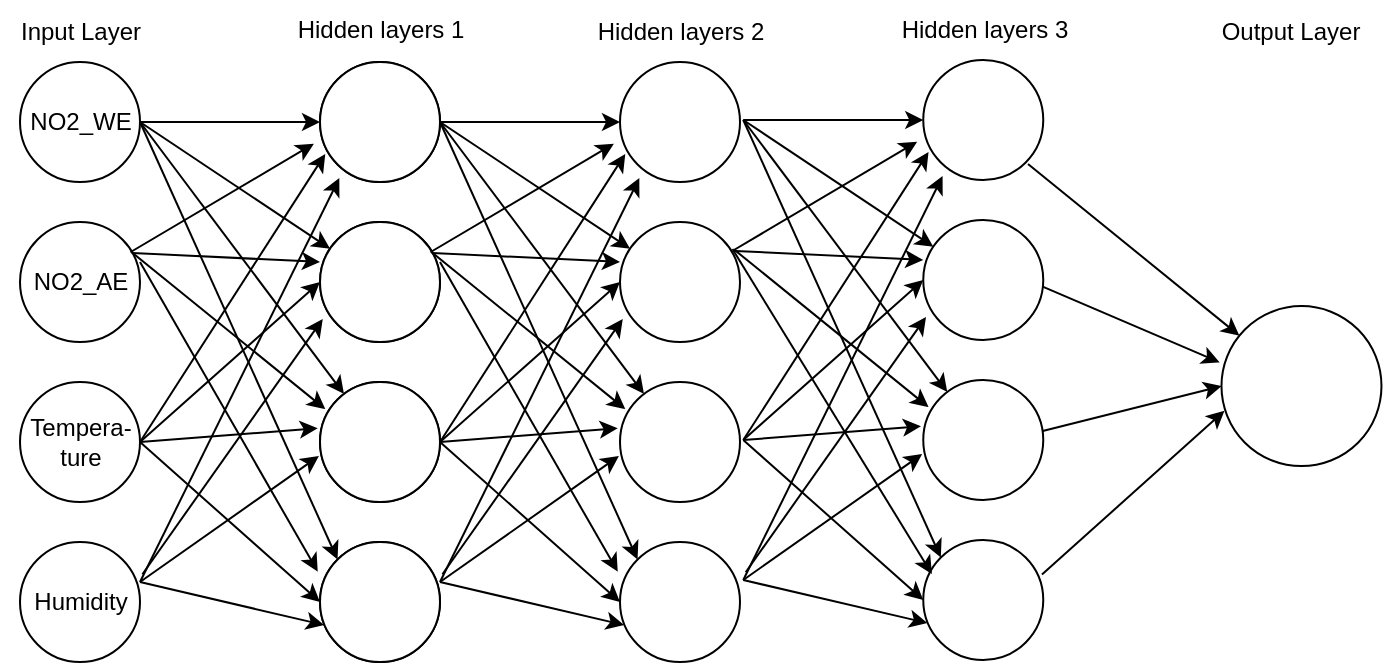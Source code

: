 <mxfile version="20.0.4" type="device"><diagram id="NKH5UgFrV9vjvuUpNSfS" name="Page-1"><mxGraphModel dx="1151" dy="588" grid="1" gridSize="10" guides="1" tooltips="1" connect="1" arrows="1" fold="1" page="1" pageScale="1" pageWidth="850" pageHeight="1100" math="0" shadow="0"><root><mxCell id="0"/><mxCell id="1" parent="0"/><mxCell id="L7srmYi7UEmoupQl8ty5-7" value="" style="ellipse;whiteSpace=wrap;html=1;aspect=fixed;" vertex="1" parent="1"><mxGeometry x="320" y="140" width="60" height="60" as="geometry"/></mxCell><mxCell id="L7srmYi7UEmoupQl8ty5-8" value="" style="ellipse;whiteSpace=wrap;html=1;aspect=fixed;" vertex="1" parent="1"><mxGeometry x="320" y="380" width="60" height="60" as="geometry"/></mxCell><mxCell id="L7srmYi7UEmoupQl8ty5-9" value="" style="ellipse;whiteSpace=wrap;html=1;aspect=fixed;" vertex="1" parent="1"><mxGeometry x="320" y="300" width="60" height="60" as="geometry"/></mxCell><mxCell id="L7srmYi7UEmoupQl8ty5-10" value="" style="ellipse;whiteSpace=wrap;html=1;aspect=fixed;" vertex="1" parent="1"><mxGeometry x="320" y="220" width="60" height="60" as="geometry"/></mxCell><mxCell id="L7srmYi7UEmoupQl8ty5-15" value="" style="ellipse;whiteSpace=wrap;html=1;aspect=fixed;" vertex="1" parent="1"><mxGeometry x="770.74" y="262.05" width="80" height="80" as="geometry"/></mxCell><mxCell id="L7srmYi7UEmoupQl8ty5-38" value="" style="group" vertex="1" connectable="0" parent="1"><mxGeometry x="165" y="140" width="70" height="60" as="geometry"/></mxCell><mxCell id="L7srmYi7UEmoupQl8ty5-1" value="" style="ellipse;whiteSpace=wrap;html=1;aspect=fixed;" vertex="1" parent="L7srmYi7UEmoupQl8ty5-38"><mxGeometry x="5" width="60" height="60" as="geometry"/></mxCell><mxCell id="L7srmYi7UEmoupQl8ty5-16" value="NO2_WE" style="text;html=1;align=center;verticalAlign=middle;resizable=0;points=[];autosize=1;strokeColor=none;fillColor=none;" vertex="1" parent="L7srmYi7UEmoupQl8ty5-38"><mxGeometry y="15" width="70" height="30" as="geometry"/></mxCell><mxCell id="L7srmYi7UEmoupQl8ty5-39" value="" style="group" vertex="1" connectable="0" parent="1"><mxGeometry x="165" y="220" width="70" height="60" as="geometry"/></mxCell><mxCell id="L7srmYi7UEmoupQl8ty5-4" value="" style="ellipse;whiteSpace=wrap;html=1;aspect=fixed;" vertex="1" parent="L7srmYi7UEmoupQl8ty5-39"><mxGeometry x="5" width="60" height="60" as="geometry"/></mxCell><mxCell id="L7srmYi7UEmoupQl8ty5-17" value="NO2_AE" style="text;html=1;align=center;verticalAlign=middle;resizable=0;points=[];autosize=1;strokeColor=none;fillColor=none;" vertex="1" parent="L7srmYi7UEmoupQl8ty5-39"><mxGeometry y="15" width="70" height="30" as="geometry"/></mxCell><mxCell id="L7srmYi7UEmoupQl8ty5-40" value="" style="group" vertex="1" connectable="0" parent="1"><mxGeometry x="165" y="300" width="70" height="60" as="geometry"/></mxCell><mxCell id="L7srmYi7UEmoupQl8ty5-3" value="" style="ellipse;whiteSpace=wrap;html=1;aspect=fixed;" vertex="1" parent="L7srmYi7UEmoupQl8ty5-40"><mxGeometry x="5" width="60" height="60" as="geometry"/></mxCell><mxCell id="L7srmYi7UEmoupQl8ty5-18" value="Tempera-&lt;br&gt;ture" style="text;html=1;align=center;verticalAlign=middle;resizable=0;points=[];autosize=1;strokeColor=none;fillColor=none;" vertex="1" parent="L7srmYi7UEmoupQl8ty5-40"><mxGeometry y="10" width="70" height="40" as="geometry"/></mxCell><mxCell id="L7srmYi7UEmoupQl8ty5-41" value="" style="group" vertex="1" connectable="0" parent="1"><mxGeometry x="165" y="380" width="70" height="60" as="geometry"/></mxCell><mxCell id="L7srmYi7UEmoupQl8ty5-2" value="" style="ellipse;whiteSpace=wrap;html=1;aspect=fixed;" vertex="1" parent="L7srmYi7UEmoupQl8ty5-41"><mxGeometry x="5" width="60" height="60" as="geometry"/></mxCell><mxCell id="L7srmYi7UEmoupQl8ty5-19" value="Humidity" style="text;html=1;align=center;verticalAlign=middle;resizable=0;points=[];autosize=1;strokeColor=none;fillColor=none;" vertex="1" parent="L7srmYi7UEmoupQl8ty5-41"><mxGeometry y="15" width="70" height="30" as="geometry"/></mxCell><mxCell id="L7srmYi7UEmoupQl8ty5-42" value="" style="endArrow=classic;html=1;rounded=0;" edge="1" parent="1" target="L7srmYi7UEmoupQl8ty5-7"><mxGeometry width="50" height="50" relative="1" as="geometry"><mxPoint x="230" y="170" as="sourcePoint"/><mxPoint x="440" y="300" as="targetPoint"/></mxGeometry></mxCell><mxCell id="L7srmYi7UEmoupQl8ty5-43" value="" style="endArrow=classic;html=1;rounded=0;" edge="1" parent="1" target="L7srmYi7UEmoupQl8ty5-10"><mxGeometry width="50" height="50" relative="1" as="geometry"><mxPoint x="230" y="170" as="sourcePoint"/><mxPoint x="440" y="300" as="targetPoint"/></mxGeometry></mxCell><mxCell id="L7srmYi7UEmoupQl8ty5-44" value="" style="endArrow=classic;html=1;rounded=0;" edge="1" parent="1" target="L7srmYi7UEmoupQl8ty5-9"><mxGeometry width="50" height="50" relative="1" as="geometry"><mxPoint x="230" y="170" as="sourcePoint"/><mxPoint x="440" y="300" as="targetPoint"/></mxGeometry></mxCell><mxCell id="L7srmYi7UEmoupQl8ty5-45" value="" style="endArrow=classic;html=1;rounded=0;entryX=0;entryY=0;entryDx=0;entryDy=0;" edge="1" parent="1" target="L7srmYi7UEmoupQl8ty5-8"><mxGeometry width="50" height="50" relative="1" as="geometry"><mxPoint x="230" y="170" as="sourcePoint"/><mxPoint x="440" y="300" as="targetPoint"/></mxGeometry></mxCell><mxCell id="L7srmYi7UEmoupQl8ty5-46" value="" style="endArrow=classic;html=1;rounded=0;entryX=-0.051;entryY=0.681;entryDx=0;entryDy=0;entryPerimeter=0;" edge="1" parent="1" source="L7srmYi7UEmoupQl8ty5-17" target="L7srmYi7UEmoupQl8ty5-7"><mxGeometry width="50" height="50" relative="1" as="geometry"><mxPoint x="390" y="350" as="sourcePoint"/><mxPoint x="440" y="300" as="targetPoint"/></mxGeometry></mxCell><mxCell id="L7srmYi7UEmoupQl8ty5-47" value="" style="endArrow=classic;html=1;rounded=0;exitX=0.873;exitY=0.015;exitDx=0;exitDy=0;exitPerimeter=0;entryX=0;entryY=0.333;entryDx=0;entryDy=0;entryPerimeter=0;" edge="1" parent="1" source="L7srmYi7UEmoupQl8ty5-17" target="L7srmYi7UEmoupQl8ty5-10"><mxGeometry width="50" height="50" relative="1" as="geometry"><mxPoint x="390" y="350" as="sourcePoint"/><mxPoint x="440" y="300" as="targetPoint"/></mxGeometry></mxCell><mxCell id="L7srmYi7UEmoupQl8ty5-48" value="" style="endArrow=classic;html=1;rounded=0;exitX=0.864;exitY=-0.006;exitDx=0;exitDy=0;exitPerimeter=0;entryX=0.044;entryY=0.226;entryDx=0;entryDy=0;entryPerimeter=0;" edge="1" parent="1" source="L7srmYi7UEmoupQl8ty5-17" target="L7srmYi7UEmoupQl8ty5-9"><mxGeometry width="50" height="50" relative="1" as="geometry"><mxPoint x="390" y="350" as="sourcePoint"/><mxPoint x="440" y="300" as="targetPoint"/></mxGeometry></mxCell><mxCell id="L7srmYi7UEmoupQl8ty5-49" value="" style="endArrow=classic;html=1;rounded=0;entryX=-0.019;entryY=0.247;entryDx=0;entryDy=0;entryPerimeter=0;" edge="1" parent="1" target="L7srmYi7UEmoupQl8ty5-8"><mxGeometry width="50" height="50" relative="1" as="geometry"><mxPoint x="230" y="240" as="sourcePoint"/><mxPoint x="440" y="300" as="targetPoint"/></mxGeometry></mxCell><mxCell id="L7srmYi7UEmoupQl8ty5-50" value="" style="endArrow=classic;html=1;rounded=0;entryX=0.044;entryY=0.766;entryDx=0;entryDy=0;entryPerimeter=0;" edge="1" parent="1" target="L7srmYi7UEmoupQl8ty5-7"><mxGeometry width="50" height="50" relative="1" as="geometry"><mxPoint x="230" y="330" as="sourcePoint"/><mxPoint x="450" y="300" as="targetPoint"/></mxGeometry></mxCell><mxCell id="L7srmYi7UEmoupQl8ty5-51" value="" style="endArrow=classic;html=1;rounded=0;entryX=0;entryY=0.5;entryDx=0;entryDy=0;" edge="1" parent="1" target="L7srmYi7UEmoupQl8ty5-10"><mxGeometry width="50" height="50" relative="1" as="geometry"><mxPoint x="230" y="330" as="sourcePoint"/><mxPoint x="450" y="300" as="targetPoint"/></mxGeometry></mxCell><mxCell id="L7srmYi7UEmoupQl8ty5-52" value="" style="endArrow=classic;html=1;rounded=0;entryX=-0.019;entryY=0.385;entryDx=0;entryDy=0;entryPerimeter=0;" edge="1" parent="1" target="L7srmYi7UEmoupQl8ty5-9"><mxGeometry width="50" height="50" relative="1" as="geometry"><mxPoint x="230" y="330" as="sourcePoint"/><mxPoint x="450" y="300" as="targetPoint"/></mxGeometry></mxCell><mxCell id="L7srmYi7UEmoupQl8ty5-53" value="" style="endArrow=classic;html=1;rounded=0;entryX=0;entryY=0.5;entryDx=0;entryDy=0;" edge="1" parent="1" target="L7srmYi7UEmoupQl8ty5-8"><mxGeometry width="50" height="50" relative="1" as="geometry"><mxPoint x="230" y="330" as="sourcePoint"/><mxPoint x="450" y="300" as="targetPoint"/></mxGeometry></mxCell><mxCell id="L7srmYi7UEmoupQl8ty5-54" value="" style="endArrow=classic;html=1;rounded=0;entryX=0.161;entryY=0.967;entryDx=0;entryDy=0;entryPerimeter=0;" edge="1" parent="1" target="L7srmYi7UEmoupQl8ty5-7"><mxGeometry width="50" height="50" relative="1" as="geometry"><mxPoint x="230" y="400" as="sourcePoint"/><mxPoint x="450" y="300" as="targetPoint"/></mxGeometry></mxCell><mxCell id="L7srmYi7UEmoupQl8ty5-55" value="" style="endArrow=classic;html=1;rounded=0;entryX=0.023;entryY=0.808;entryDx=0;entryDy=0;entryPerimeter=0;exitX=0.946;exitY=0.037;exitDx=0;exitDy=0;exitPerimeter=0;" edge="1" parent="1" source="L7srmYi7UEmoupQl8ty5-19" target="L7srmYi7UEmoupQl8ty5-10"><mxGeometry width="50" height="50" relative="1" as="geometry"><mxPoint x="400" y="350" as="sourcePoint"/><mxPoint x="450" y="300" as="targetPoint"/></mxGeometry></mxCell><mxCell id="L7srmYi7UEmoupQl8ty5-56" value="" style="endArrow=classic;html=1;rounded=0;entryX=0.034;entryY=0.692;entryDx=0;entryDy=0;entryPerimeter=0;" edge="1" parent="1" target="L7srmYi7UEmoupQl8ty5-8"><mxGeometry width="50" height="50" relative="1" as="geometry"><mxPoint x="230" y="400" as="sourcePoint"/><mxPoint x="450" y="300" as="targetPoint"/></mxGeometry></mxCell><mxCell id="L7srmYi7UEmoupQl8ty5-57" value="" style="endArrow=classic;html=1;rounded=0;entryX=-0.009;entryY=0.617;entryDx=0;entryDy=0;entryPerimeter=0;" edge="1" parent="1" target="L7srmYi7UEmoupQl8ty5-9"><mxGeometry width="50" height="50" relative="1" as="geometry"><mxPoint x="230" y="400" as="sourcePoint"/><mxPoint x="450" y="300" as="targetPoint"/></mxGeometry></mxCell><mxCell id="L7srmYi7UEmoupQl8ty5-123" value="" style="ellipse;whiteSpace=wrap;html=1;aspect=fixed;" vertex="1" parent="1"><mxGeometry x="470" y="140" width="60" height="60" as="geometry"/></mxCell><mxCell id="L7srmYi7UEmoupQl8ty5-124" value="" style="ellipse;whiteSpace=wrap;html=1;aspect=fixed;" vertex="1" parent="1"><mxGeometry x="470" y="380" width="60" height="60" as="geometry"/></mxCell><mxCell id="L7srmYi7UEmoupQl8ty5-125" value="" style="ellipse;whiteSpace=wrap;html=1;aspect=fixed;" vertex="1" parent="1"><mxGeometry x="470" y="300" width="60" height="60" as="geometry"/></mxCell><mxCell id="L7srmYi7UEmoupQl8ty5-126" value="" style="ellipse;whiteSpace=wrap;html=1;aspect=fixed;" vertex="1" parent="1"><mxGeometry x="470" y="220" width="60" height="60" as="geometry"/></mxCell><mxCell id="L7srmYi7UEmoupQl8ty5-127" value="" style="group" vertex="1" connectable="0" parent="1"><mxGeometry x="315" y="140" width="70" height="60" as="geometry"/></mxCell><mxCell id="L7srmYi7UEmoupQl8ty5-128" value="" style="ellipse;whiteSpace=wrap;html=1;aspect=fixed;" vertex="1" parent="L7srmYi7UEmoupQl8ty5-127"><mxGeometry x="5" width="60" height="60" as="geometry"/></mxCell><mxCell id="L7srmYi7UEmoupQl8ty5-130" value="" style="group" vertex="1" connectable="0" parent="1"><mxGeometry x="315" y="220" width="70" height="60" as="geometry"/></mxCell><mxCell id="L7srmYi7UEmoupQl8ty5-131" value="" style="ellipse;whiteSpace=wrap;html=1;aspect=fixed;" vertex="1" parent="L7srmYi7UEmoupQl8ty5-130"><mxGeometry x="5" width="60" height="60" as="geometry"/></mxCell><mxCell id="L7srmYi7UEmoupQl8ty5-133" value="" style="group" vertex="1" connectable="0" parent="1"><mxGeometry x="315" y="300" width="70" height="60" as="geometry"/></mxCell><mxCell id="L7srmYi7UEmoupQl8ty5-134" value="" style="ellipse;whiteSpace=wrap;html=1;aspect=fixed;" vertex="1" parent="L7srmYi7UEmoupQl8ty5-133"><mxGeometry x="5" width="60" height="60" as="geometry"/></mxCell><mxCell id="L7srmYi7UEmoupQl8ty5-136" value="" style="group" vertex="1" connectable="0" parent="1"><mxGeometry x="315" y="380" width="70" height="60" as="geometry"/></mxCell><mxCell id="L7srmYi7UEmoupQl8ty5-137" value="" style="ellipse;whiteSpace=wrap;html=1;aspect=fixed;" vertex="1" parent="L7srmYi7UEmoupQl8ty5-136"><mxGeometry x="5" width="60" height="60" as="geometry"/></mxCell><mxCell id="L7srmYi7UEmoupQl8ty5-139" value="" style="endArrow=classic;html=1;rounded=0;" edge="1" parent="1" target="L7srmYi7UEmoupQl8ty5-123"><mxGeometry width="50" height="50" relative="1" as="geometry"><mxPoint x="380" y="170" as="sourcePoint"/><mxPoint x="590" y="300" as="targetPoint"/></mxGeometry></mxCell><mxCell id="L7srmYi7UEmoupQl8ty5-140" value="" style="endArrow=classic;html=1;rounded=0;" edge="1" parent="1" target="L7srmYi7UEmoupQl8ty5-126"><mxGeometry width="50" height="50" relative="1" as="geometry"><mxPoint x="380" y="170" as="sourcePoint"/><mxPoint x="590" y="300" as="targetPoint"/></mxGeometry></mxCell><mxCell id="L7srmYi7UEmoupQl8ty5-141" value="" style="endArrow=classic;html=1;rounded=0;" edge="1" parent="1" target="L7srmYi7UEmoupQl8ty5-125"><mxGeometry width="50" height="50" relative="1" as="geometry"><mxPoint x="380" y="170" as="sourcePoint"/><mxPoint x="590" y="300" as="targetPoint"/></mxGeometry></mxCell><mxCell id="L7srmYi7UEmoupQl8ty5-142" value="" style="endArrow=classic;html=1;rounded=0;entryX=0;entryY=0;entryDx=0;entryDy=0;" edge="1" parent="1" target="L7srmYi7UEmoupQl8ty5-124"><mxGeometry width="50" height="50" relative="1" as="geometry"><mxPoint x="380" y="170" as="sourcePoint"/><mxPoint x="590" y="300" as="targetPoint"/></mxGeometry></mxCell><mxCell id="L7srmYi7UEmoupQl8ty5-143" value="" style="endArrow=classic;html=1;rounded=0;entryX=-0.051;entryY=0.681;entryDx=0;entryDy=0;entryPerimeter=0;" edge="1" parent="1" target="L7srmYi7UEmoupQl8ty5-123"><mxGeometry width="50" height="50" relative="1" as="geometry"><mxPoint x="375.37" y="235" as="sourcePoint"/><mxPoint x="590" y="300" as="targetPoint"/></mxGeometry></mxCell><mxCell id="L7srmYi7UEmoupQl8ty5-144" value="" style="endArrow=classic;html=1;rounded=0;exitX=0.873;exitY=0.015;exitDx=0;exitDy=0;exitPerimeter=0;entryX=0;entryY=0.333;entryDx=0;entryDy=0;entryPerimeter=0;" edge="1" parent="1" target="L7srmYi7UEmoupQl8ty5-126"><mxGeometry width="50" height="50" relative="1" as="geometry"><mxPoint x="376.11" y="235.45" as="sourcePoint"/><mxPoint x="590" y="300" as="targetPoint"/></mxGeometry></mxCell><mxCell id="L7srmYi7UEmoupQl8ty5-145" value="" style="endArrow=classic;html=1;rounded=0;exitX=0.864;exitY=-0.006;exitDx=0;exitDy=0;exitPerimeter=0;entryX=0.044;entryY=0.226;entryDx=0;entryDy=0;entryPerimeter=0;" edge="1" parent="1" target="L7srmYi7UEmoupQl8ty5-125"><mxGeometry width="50" height="50" relative="1" as="geometry"><mxPoint x="375.48" y="234.82" as="sourcePoint"/><mxPoint x="590" y="300" as="targetPoint"/></mxGeometry></mxCell><mxCell id="L7srmYi7UEmoupQl8ty5-146" value="" style="endArrow=classic;html=1;rounded=0;entryX=-0.019;entryY=0.247;entryDx=0;entryDy=0;entryPerimeter=0;" edge="1" parent="1" target="L7srmYi7UEmoupQl8ty5-124"><mxGeometry width="50" height="50" relative="1" as="geometry"><mxPoint x="380" y="240" as="sourcePoint"/><mxPoint x="590" y="300" as="targetPoint"/></mxGeometry></mxCell><mxCell id="L7srmYi7UEmoupQl8ty5-147" value="" style="endArrow=classic;html=1;rounded=0;entryX=0.044;entryY=0.766;entryDx=0;entryDy=0;entryPerimeter=0;" edge="1" parent="1" target="L7srmYi7UEmoupQl8ty5-123"><mxGeometry width="50" height="50" relative="1" as="geometry"><mxPoint x="380" y="330" as="sourcePoint"/><mxPoint x="600" y="300" as="targetPoint"/></mxGeometry></mxCell><mxCell id="L7srmYi7UEmoupQl8ty5-148" value="" style="endArrow=classic;html=1;rounded=0;entryX=0;entryY=0.5;entryDx=0;entryDy=0;" edge="1" parent="1" target="L7srmYi7UEmoupQl8ty5-126"><mxGeometry width="50" height="50" relative="1" as="geometry"><mxPoint x="380" y="330" as="sourcePoint"/><mxPoint x="600" y="300" as="targetPoint"/></mxGeometry></mxCell><mxCell id="L7srmYi7UEmoupQl8ty5-149" value="" style="endArrow=classic;html=1;rounded=0;entryX=-0.019;entryY=0.385;entryDx=0;entryDy=0;entryPerimeter=0;" edge="1" parent="1" target="L7srmYi7UEmoupQl8ty5-125"><mxGeometry width="50" height="50" relative="1" as="geometry"><mxPoint x="380" y="330" as="sourcePoint"/><mxPoint x="600" y="300" as="targetPoint"/></mxGeometry></mxCell><mxCell id="L7srmYi7UEmoupQl8ty5-150" value="" style="endArrow=classic;html=1;rounded=0;entryX=0;entryY=0.5;entryDx=0;entryDy=0;" edge="1" parent="1" target="L7srmYi7UEmoupQl8ty5-124"><mxGeometry width="50" height="50" relative="1" as="geometry"><mxPoint x="380" y="330" as="sourcePoint"/><mxPoint x="600" y="300" as="targetPoint"/></mxGeometry></mxCell><mxCell id="L7srmYi7UEmoupQl8ty5-151" value="" style="endArrow=classic;html=1;rounded=0;entryX=0.161;entryY=0.967;entryDx=0;entryDy=0;entryPerimeter=0;" edge="1" parent="1" target="L7srmYi7UEmoupQl8ty5-123"><mxGeometry width="50" height="50" relative="1" as="geometry"><mxPoint x="380" y="400" as="sourcePoint"/><mxPoint x="600" y="300" as="targetPoint"/></mxGeometry></mxCell><mxCell id="L7srmYi7UEmoupQl8ty5-152" value="" style="endArrow=classic;html=1;rounded=0;entryX=0.023;entryY=0.808;entryDx=0;entryDy=0;entryPerimeter=0;exitX=0.946;exitY=0.037;exitDx=0;exitDy=0;exitPerimeter=0;" edge="1" parent="1" target="L7srmYi7UEmoupQl8ty5-126"><mxGeometry width="50" height="50" relative="1" as="geometry"><mxPoint x="381.22" y="396.11" as="sourcePoint"/><mxPoint x="600" y="300" as="targetPoint"/></mxGeometry></mxCell><mxCell id="L7srmYi7UEmoupQl8ty5-153" value="" style="endArrow=classic;html=1;rounded=0;entryX=0.034;entryY=0.692;entryDx=0;entryDy=0;entryPerimeter=0;" edge="1" parent="1" target="L7srmYi7UEmoupQl8ty5-124"><mxGeometry width="50" height="50" relative="1" as="geometry"><mxPoint x="380" y="400" as="sourcePoint"/><mxPoint x="600" y="300" as="targetPoint"/></mxGeometry></mxCell><mxCell id="L7srmYi7UEmoupQl8ty5-154" value="" style="endArrow=classic;html=1;rounded=0;entryX=-0.009;entryY=0.617;entryDx=0;entryDy=0;entryPerimeter=0;" edge="1" parent="1" target="L7srmYi7UEmoupQl8ty5-125"><mxGeometry width="50" height="50" relative="1" as="geometry"><mxPoint x="380" y="400" as="sourcePoint"/><mxPoint x="600" y="300" as="targetPoint"/></mxGeometry></mxCell><mxCell id="L7srmYi7UEmoupQl8ty5-158" value="" style="endArrow=classic;html=1;rounded=0;" edge="1" parent="1" target="L7srmYi7UEmoupQl8ty5-15"><mxGeometry width="50" height="50" relative="1" as="geometry"><mxPoint x="673.997" y="191.0" as="sourcePoint"/><mxPoint x="600.74" y="272.05" as="targetPoint"/></mxGeometry></mxCell><mxCell id="L7srmYi7UEmoupQl8ty5-159" value="" style="endArrow=classic;html=1;rounded=0;exitX=1;exitY=0.5;exitDx=0;exitDy=0;entryX=-0.011;entryY=0.352;entryDx=0;entryDy=0;entryPerimeter=0;" edge="1" parent="1" target="L7srmYi7UEmoupQl8ty5-15"><mxGeometry width="50" height="50" relative="1" as="geometry"><mxPoint x="680.74" y="252.05" as="sourcePoint"/><mxPoint x="761.74" y="293.05" as="targetPoint"/></mxGeometry></mxCell><mxCell id="L7srmYi7UEmoupQl8ty5-161" value="" style="endArrow=classic;html=1;rounded=0;entryX=0;entryY=0.5;entryDx=0;entryDy=0;" edge="1" parent="1" target="L7srmYi7UEmoupQl8ty5-15"><mxGeometry width="50" height="50" relative="1" as="geometry"><mxPoint x="679.871" y="324.883" as="sourcePoint"/><mxPoint x="600.74" y="272.05" as="targetPoint"/></mxGeometry></mxCell><mxCell id="L7srmYi7UEmoupQl8ty5-162" value="" style="endArrow=classic;html=1;rounded=0;exitX=1.004;exitY=0.237;exitDx=0;exitDy=0;entryX=0.019;entryY=0.654;entryDx=0;entryDy=0;entryPerimeter=0;exitPerimeter=0;" edge="1" parent="1" target="L7srmYi7UEmoupQl8ty5-15"><mxGeometry width="50" height="50" relative="1" as="geometry"><mxPoint x="680.98" y="396.27" as="sourcePoint"/><mxPoint x="600.74" y="272.05" as="targetPoint"/></mxGeometry></mxCell><mxCell id="L7srmYi7UEmoupQl8ty5-166" value="Hidden layers 1" style="text;html=1;align=center;verticalAlign=middle;resizable=0;points=[];autosize=1;strokeColor=none;fillColor=none;" vertex="1" parent="1"><mxGeometry x="295" y="109" width="110" height="30" as="geometry"/></mxCell><mxCell id="L7srmYi7UEmoupQl8ty5-167" value="Input Layer" style="text;html=1;align=center;verticalAlign=middle;resizable=0;points=[];autosize=1;strokeColor=none;fillColor=none;" vertex="1" parent="1"><mxGeometry x="160" y="110" width="80" height="30" as="geometry"/></mxCell><mxCell id="L7srmYi7UEmoupQl8ty5-168" value="Output Layer" style="text;html=1;align=center;verticalAlign=middle;resizable=0;points=[];autosize=1;strokeColor=none;fillColor=none;" vertex="1" parent="1"><mxGeometry x="760" y="110" width="90" height="30" as="geometry"/></mxCell><mxCell id="L7srmYi7UEmoupQl8ty5-189" value="" style="ellipse;whiteSpace=wrap;html=1;aspect=fixed;" vertex="1" parent="1"><mxGeometry x="621.63" y="139" width="60" height="60" as="geometry"/></mxCell><mxCell id="L7srmYi7UEmoupQl8ty5-190" value="" style="ellipse;whiteSpace=wrap;html=1;aspect=fixed;" vertex="1" parent="1"><mxGeometry x="621.63" y="379" width="60" height="60" as="geometry"/></mxCell><mxCell id="L7srmYi7UEmoupQl8ty5-191" value="" style="ellipse;whiteSpace=wrap;html=1;aspect=fixed;" vertex="1" parent="1"><mxGeometry x="621.63" y="299" width="60" height="60" as="geometry"/></mxCell><mxCell id="L7srmYi7UEmoupQl8ty5-192" value="" style="ellipse;whiteSpace=wrap;html=1;aspect=fixed;" vertex="1" parent="1"><mxGeometry x="621.63" y="219" width="60" height="60" as="geometry"/></mxCell><mxCell id="L7srmYi7UEmoupQl8ty5-193" value="" style="endArrow=classic;html=1;rounded=0;" edge="1" parent="1" target="L7srmYi7UEmoupQl8ty5-189"><mxGeometry width="50" height="50" relative="1" as="geometry"><mxPoint x="531.63" y="169" as="sourcePoint"/><mxPoint x="741.63" y="299" as="targetPoint"/></mxGeometry></mxCell><mxCell id="L7srmYi7UEmoupQl8ty5-194" value="" style="endArrow=classic;html=1;rounded=0;" edge="1" parent="1" target="L7srmYi7UEmoupQl8ty5-192"><mxGeometry width="50" height="50" relative="1" as="geometry"><mxPoint x="531.63" y="169" as="sourcePoint"/><mxPoint x="741.63" y="299" as="targetPoint"/></mxGeometry></mxCell><mxCell id="L7srmYi7UEmoupQl8ty5-195" value="" style="endArrow=classic;html=1;rounded=0;" edge="1" parent="1" target="L7srmYi7UEmoupQl8ty5-191"><mxGeometry width="50" height="50" relative="1" as="geometry"><mxPoint x="531.63" y="169" as="sourcePoint"/><mxPoint x="741.63" y="299" as="targetPoint"/></mxGeometry></mxCell><mxCell id="L7srmYi7UEmoupQl8ty5-196" value="" style="endArrow=classic;html=1;rounded=0;entryX=0;entryY=0;entryDx=0;entryDy=0;" edge="1" parent="1" target="L7srmYi7UEmoupQl8ty5-190"><mxGeometry width="50" height="50" relative="1" as="geometry"><mxPoint x="531.63" y="169" as="sourcePoint"/><mxPoint x="741.63" y="299" as="targetPoint"/></mxGeometry></mxCell><mxCell id="L7srmYi7UEmoupQl8ty5-197" value="" style="endArrow=classic;html=1;rounded=0;entryX=-0.051;entryY=0.681;entryDx=0;entryDy=0;entryPerimeter=0;" edge="1" parent="1" target="L7srmYi7UEmoupQl8ty5-189"><mxGeometry width="50" height="50" relative="1" as="geometry"><mxPoint x="527.0" y="234" as="sourcePoint"/><mxPoint x="741.63" y="299" as="targetPoint"/></mxGeometry></mxCell><mxCell id="L7srmYi7UEmoupQl8ty5-198" value="" style="endArrow=classic;html=1;rounded=0;exitX=0.873;exitY=0.015;exitDx=0;exitDy=0;exitPerimeter=0;entryX=0;entryY=0.333;entryDx=0;entryDy=0;entryPerimeter=0;" edge="1" parent="1" target="L7srmYi7UEmoupQl8ty5-192"><mxGeometry width="50" height="50" relative="1" as="geometry"><mxPoint x="527.74" y="234.45" as="sourcePoint"/><mxPoint x="741.63" y="299" as="targetPoint"/></mxGeometry></mxCell><mxCell id="L7srmYi7UEmoupQl8ty5-199" value="" style="endArrow=classic;html=1;rounded=0;exitX=0.864;exitY=-0.006;exitDx=0;exitDy=0;exitPerimeter=0;entryX=0.044;entryY=0.226;entryDx=0;entryDy=0;entryPerimeter=0;" edge="1" parent="1" target="L7srmYi7UEmoupQl8ty5-191"><mxGeometry width="50" height="50" relative="1" as="geometry"><mxPoint x="527.11" y="233.82" as="sourcePoint"/><mxPoint x="741.63" y="299" as="targetPoint"/></mxGeometry></mxCell><mxCell id="L7srmYi7UEmoupQl8ty5-200" value="" style="endArrow=classic;html=1;rounded=0;entryX=0.139;entryY=0.35;entryDx=0;entryDy=0;entryPerimeter=0;exitX=1.004;exitY=0.342;exitDx=0;exitDy=0;exitPerimeter=0;" edge="1" parent="1"><mxGeometry width="50" height="50" relative="1" as="geometry"><mxPoint x="526.24" y="233.52" as="sourcePoint"/><mxPoint x="625.97" y="396.0" as="targetPoint"/></mxGeometry></mxCell><mxCell id="L7srmYi7UEmoupQl8ty5-201" value="" style="endArrow=classic;html=1;rounded=0;entryX=0.044;entryY=0.766;entryDx=0;entryDy=0;entryPerimeter=0;" edge="1" parent="1" target="L7srmYi7UEmoupQl8ty5-189"><mxGeometry width="50" height="50" relative="1" as="geometry"><mxPoint x="531.63" y="329" as="sourcePoint"/><mxPoint x="751.63" y="299" as="targetPoint"/></mxGeometry></mxCell><mxCell id="L7srmYi7UEmoupQl8ty5-202" value="" style="endArrow=classic;html=1;rounded=0;entryX=0;entryY=0.5;entryDx=0;entryDy=0;" edge="1" parent="1" target="L7srmYi7UEmoupQl8ty5-192"><mxGeometry width="50" height="50" relative="1" as="geometry"><mxPoint x="531.63" y="329" as="sourcePoint"/><mxPoint x="751.63" y="299" as="targetPoint"/></mxGeometry></mxCell><mxCell id="L7srmYi7UEmoupQl8ty5-203" value="" style="endArrow=classic;html=1;rounded=0;entryX=-0.019;entryY=0.385;entryDx=0;entryDy=0;entryPerimeter=0;" edge="1" parent="1" target="L7srmYi7UEmoupQl8ty5-191"><mxGeometry width="50" height="50" relative="1" as="geometry"><mxPoint x="531.63" y="329" as="sourcePoint"/><mxPoint x="751.63" y="299" as="targetPoint"/></mxGeometry></mxCell><mxCell id="L7srmYi7UEmoupQl8ty5-204" value="" style="endArrow=classic;html=1;rounded=0;entryX=0;entryY=0.5;entryDx=0;entryDy=0;" edge="1" parent="1" target="L7srmYi7UEmoupQl8ty5-190"><mxGeometry width="50" height="50" relative="1" as="geometry"><mxPoint x="531.63" y="329" as="sourcePoint"/><mxPoint x="751.63" y="299" as="targetPoint"/></mxGeometry></mxCell><mxCell id="L7srmYi7UEmoupQl8ty5-205" value="" style="endArrow=classic;html=1;rounded=0;entryX=0.161;entryY=0.967;entryDx=0;entryDy=0;entryPerimeter=0;" edge="1" parent="1" target="L7srmYi7UEmoupQl8ty5-189"><mxGeometry width="50" height="50" relative="1" as="geometry"><mxPoint x="531.63" y="399" as="sourcePoint"/><mxPoint x="751.63" y="299" as="targetPoint"/></mxGeometry></mxCell><mxCell id="L7srmYi7UEmoupQl8ty5-206" value="" style="endArrow=classic;html=1;rounded=0;entryX=0.023;entryY=0.808;entryDx=0;entryDy=0;entryPerimeter=0;exitX=0.946;exitY=0.037;exitDx=0;exitDy=0;exitPerimeter=0;" edge="1" parent="1" target="L7srmYi7UEmoupQl8ty5-192"><mxGeometry width="50" height="50" relative="1" as="geometry"><mxPoint x="532.85" y="395.11" as="sourcePoint"/><mxPoint x="751.63" y="299" as="targetPoint"/></mxGeometry></mxCell><mxCell id="L7srmYi7UEmoupQl8ty5-207" value="" style="endArrow=classic;html=1;rounded=0;entryX=0.034;entryY=0.692;entryDx=0;entryDy=0;entryPerimeter=0;" edge="1" parent="1" target="L7srmYi7UEmoupQl8ty5-190"><mxGeometry width="50" height="50" relative="1" as="geometry"><mxPoint x="531.63" y="399" as="sourcePoint"/><mxPoint x="751.63" y="299" as="targetPoint"/></mxGeometry></mxCell><mxCell id="L7srmYi7UEmoupQl8ty5-208" value="" style="endArrow=classic;html=1;rounded=0;entryX=-0.009;entryY=0.617;entryDx=0;entryDy=0;entryPerimeter=0;" edge="1" parent="1" target="L7srmYi7UEmoupQl8ty5-191"><mxGeometry width="50" height="50" relative="1" as="geometry"><mxPoint x="531.63" y="399" as="sourcePoint"/><mxPoint x="751.63" y="299" as="targetPoint"/></mxGeometry></mxCell><mxCell id="L7srmYi7UEmoupQl8ty5-209" value="Hidden layers 2" style="text;html=1;align=center;verticalAlign=middle;resizable=0;points=[];autosize=1;strokeColor=none;fillColor=none;" vertex="1" parent="1"><mxGeometry x="445" y="110" width="110" height="30" as="geometry"/></mxCell><mxCell id="L7srmYi7UEmoupQl8ty5-210" value="Hidden layers 3" style="text;html=1;align=center;verticalAlign=middle;resizable=0;points=[];autosize=1;strokeColor=none;fillColor=none;" vertex="1" parent="1"><mxGeometry x="596.63" y="109" width="110" height="30" as="geometry"/></mxCell></root></mxGraphModel></diagram></mxfile>